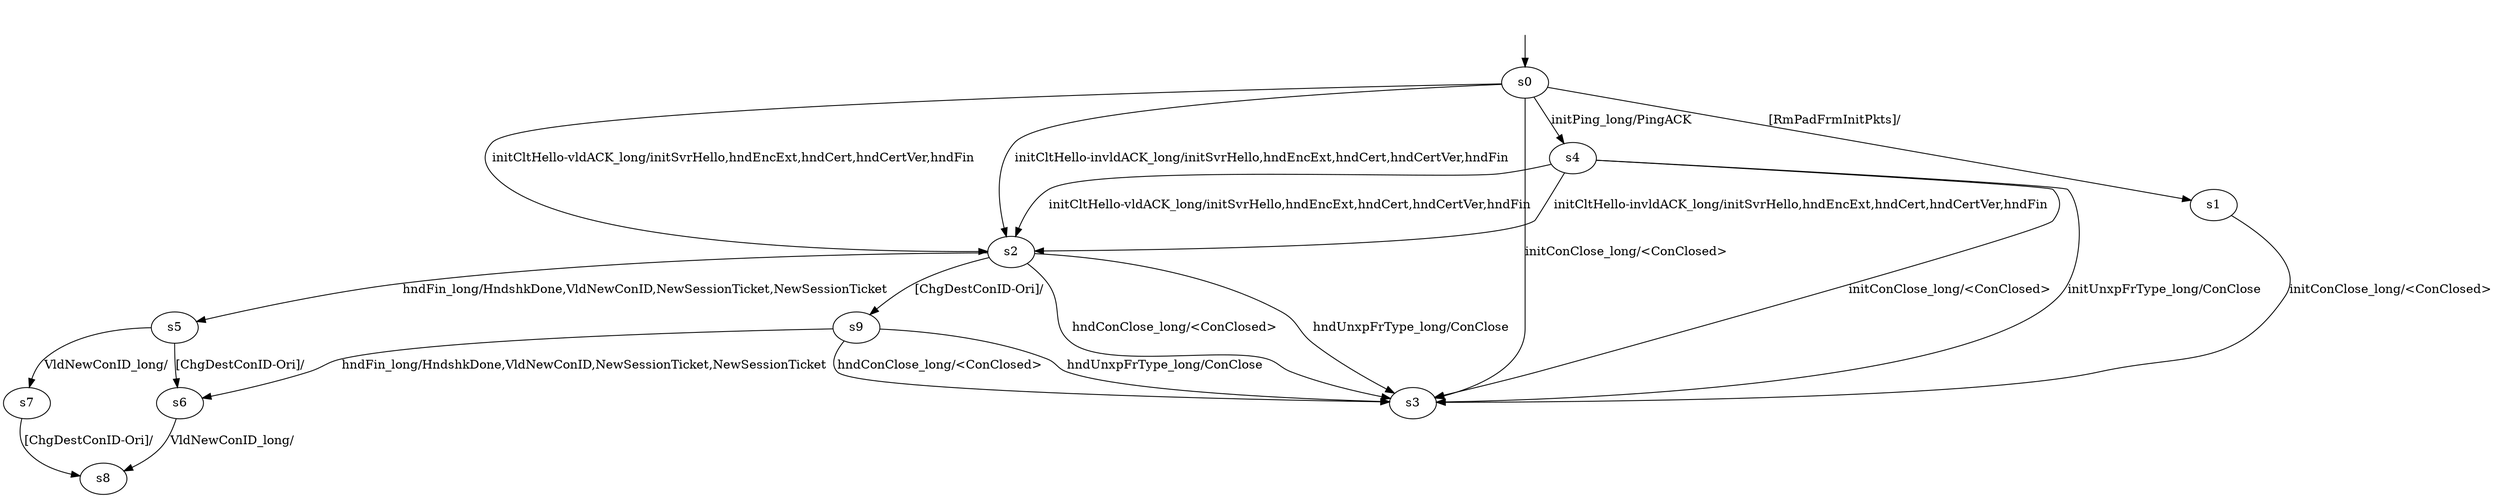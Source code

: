 digraph "../results/lsquicModels/lsquic-B-B-l-0/learnedModel" {
s0 [label=s0];
s1 [label=s1];
s2 [label=s2];
s3 [label=s3];
s4 [label=s4];
s5 [label=s5];
s6 [label=s6];
s7 [label=s7];
s8 [label=s8];
s9 [label=s9];
s0 -> s4  [label="initPing_long/PingACK "];
s0 -> s3  [label="initConClose_long/<ConClosed> "];
s0 -> s2  [label="initCltHello-vldACK_long/initSvrHello,hndEncExt,hndCert,hndCertVer,hndFin "];
s0 -> s2  [label="initCltHello-invldACK_long/initSvrHello,hndEncExt,hndCert,hndCertVer,hndFin "];
s0 -> s1  [label="[RmPadFrmInitPkts]/ "];
s1 -> s3  [label="initConClose_long/<ConClosed> "];
s2 -> s5  [label="hndFin_long/HndshkDone,VldNewConID,NewSessionTicket,NewSessionTicket "];
s2 -> s3  [label="hndConClose_long/<ConClosed> "];
s2 -> s3  [label="hndUnxpFrType_long/ConClose "];
s2 -> s9  [label="[ChgDestConID-Ori]/ "];
s4 -> s3  [label="initConClose_long/<ConClosed> "];
s4 -> s2  [label="initCltHello-vldACK_long/initSvrHello,hndEncExt,hndCert,hndCertVer,hndFin "];
s4 -> s2  [label="initCltHello-invldACK_long/initSvrHello,hndEncExt,hndCert,hndCertVer,hndFin "];
s4 -> s3  [label="initUnxpFrType_long/ConClose "];
s5 -> s7  [label="VldNewConID_long/ "];
s5 -> s6  [label="[ChgDestConID-Ori]/ "];
s6 -> s8  [label="VldNewConID_long/ "];
s7 -> s8  [label="[ChgDestConID-Ori]/ "];
s9 -> s6  [label="hndFin_long/HndshkDone,VldNewConID,NewSessionTicket,NewSessionTicket "];
s9 -> s3  [label="hndConClose_long/<ConClosed> "];
s9 -> s3  [label="hndUnxpFrType_long/ConClose "];
__start0 [label="", shape=none];
__start0 -> s0  [label=""];
}
